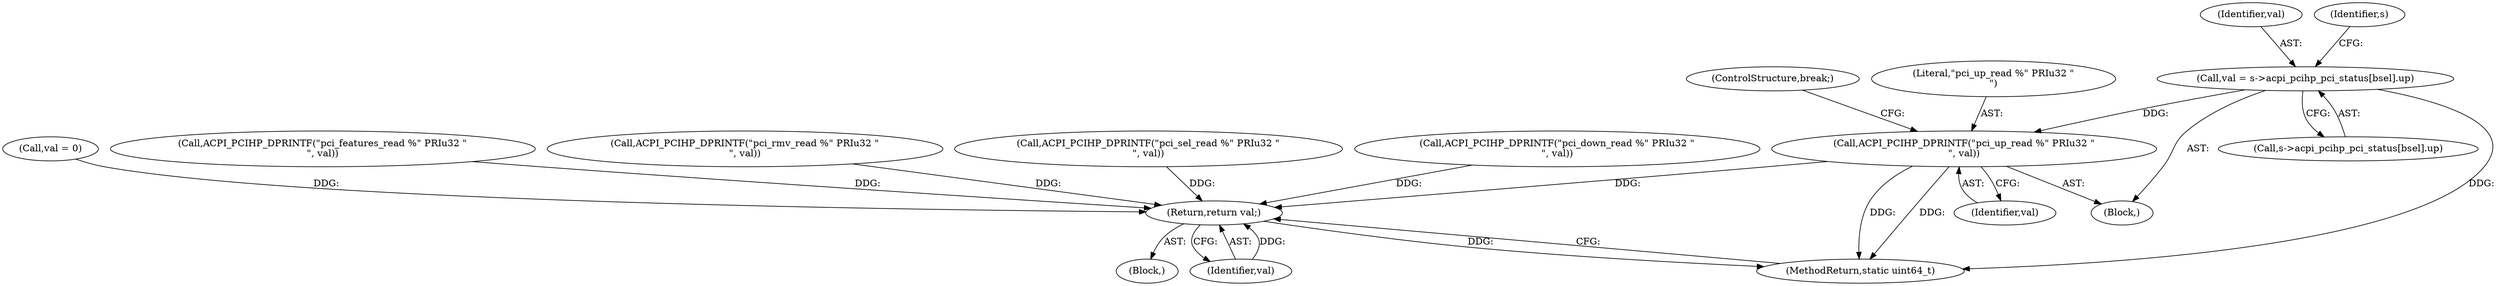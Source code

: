 digraph "0_qemu_fa365d7cd11185237471823a5a33d36765454e16@array" {
"1000135" [label="(Call,val = s->acpi_pcihp_pci_status[bsel].up)"];
"1000159" [label="(Call,ACPI_PCIHP_DPRINTF(\"pci_up_read %\" PRIu32 \"\n\", val))"];
"1000207" [label="(Return,return val;)"];
"1000162" [label="(ControlStructure,break;)"];
"1000207" [label="(Return,return val;)"];
"1000111" [label="(Call,val = 0)"];
"1000160" [label="(Literal,\"pci_up_read %\" PRIu32 \"\n\")"];
"1000137" [label="(Call,s->acpi_pcihp_pci_status[bsel].up)"];
"1000178" [label="(Call,ACPI_PCIHP_DPRINTF(\"pci_features_read %\" PRIu32 \"\n\", val))"];
"1000135" [label="(Call,val = s->acpi_pcihp_pci_status[bsel].up)"];
"1000192" [label="(Call,ACPI_PCIHP_DPRINTF(\"pci_rmv_read %\" PRIu32 \"\n\", val))"];
"1000208" [label="(Identifier,val)"];
"1000202" [label="(Call,ACPI_PCIHP_DPRINTF(\"pci_sel_read %\" PRIu32 \"\n\", val))"];
"1000173" [label="(Call,ACPI_PCIHP_DPRINTF(\"pci_down_read %\" PRIu32 \"\n\", val))"];
"1000159" [label="(Call,ACPI_PCIHP_DPRINTF(\"pci_up_read %\" PRIu32 \"\n\", val))"];
"1000133" [label="(Block,)"];
"1000105" [label="(Block,)"];
"1000209" [label="(MethodReturn,static uint64_t)"];
"1000161" [label="(Identifier,val)"];
"1000136" [label="(Identifier,val)"];
"1000147" [label="(Identifier,s)"];
"1000135" -> "1000133"  [label="AST: "];
"1000135" -> "1000137"  [label="CFG: "];
"1000136" -> "1000135"  [label="AST: "];
"1000137" -> "1000135"  [label="AST: "];
"1000147" -> "1000135"  [label="CFG: "];
"1000135" -> "1000209"  [label="DDG: "];
"1000135" -> "1000159"  [label="DDG: "];
"1000159" -> "1000133"  [label="AST: "];
"1000159" -> "1000161"  [label="CFG: "];
"1000160" -> "1000159"  [label="AST: "];
"1000161" -> "1000159"  [label="AST: "];
"1000162" -> "1000159"  [label="CFG: "];
"1000159" -> "1000209"  [label="DDG: "];
"1000159" -> "1000209"  [label="DDG: "];
"1000159" -> "1000207"  [label="DDG: "];
"1000207" -> "1000105"  [label="AST: "];
"1000207" -> "1000208"  [label="CFG: "];
"1000208" -> "1000207"  [label="AST: "];
"1000209" -> "1000207"  [label="CFG: "];
"1000207" -> "1000209"  [label="DDG: "];
"1000208" -> "1000207"  [label="DDG: "];
"1000192" -> "1000207"  [label="DDG: "];
"1000178" -> "1000207"  [label="DDG: "];
"1000111" -> "1000207"  [label="DDG: "];
"1000173" -> "1000207"  [label="DDG: "];
"1000202" -> "1000207"  [label="DDG: "];
}
